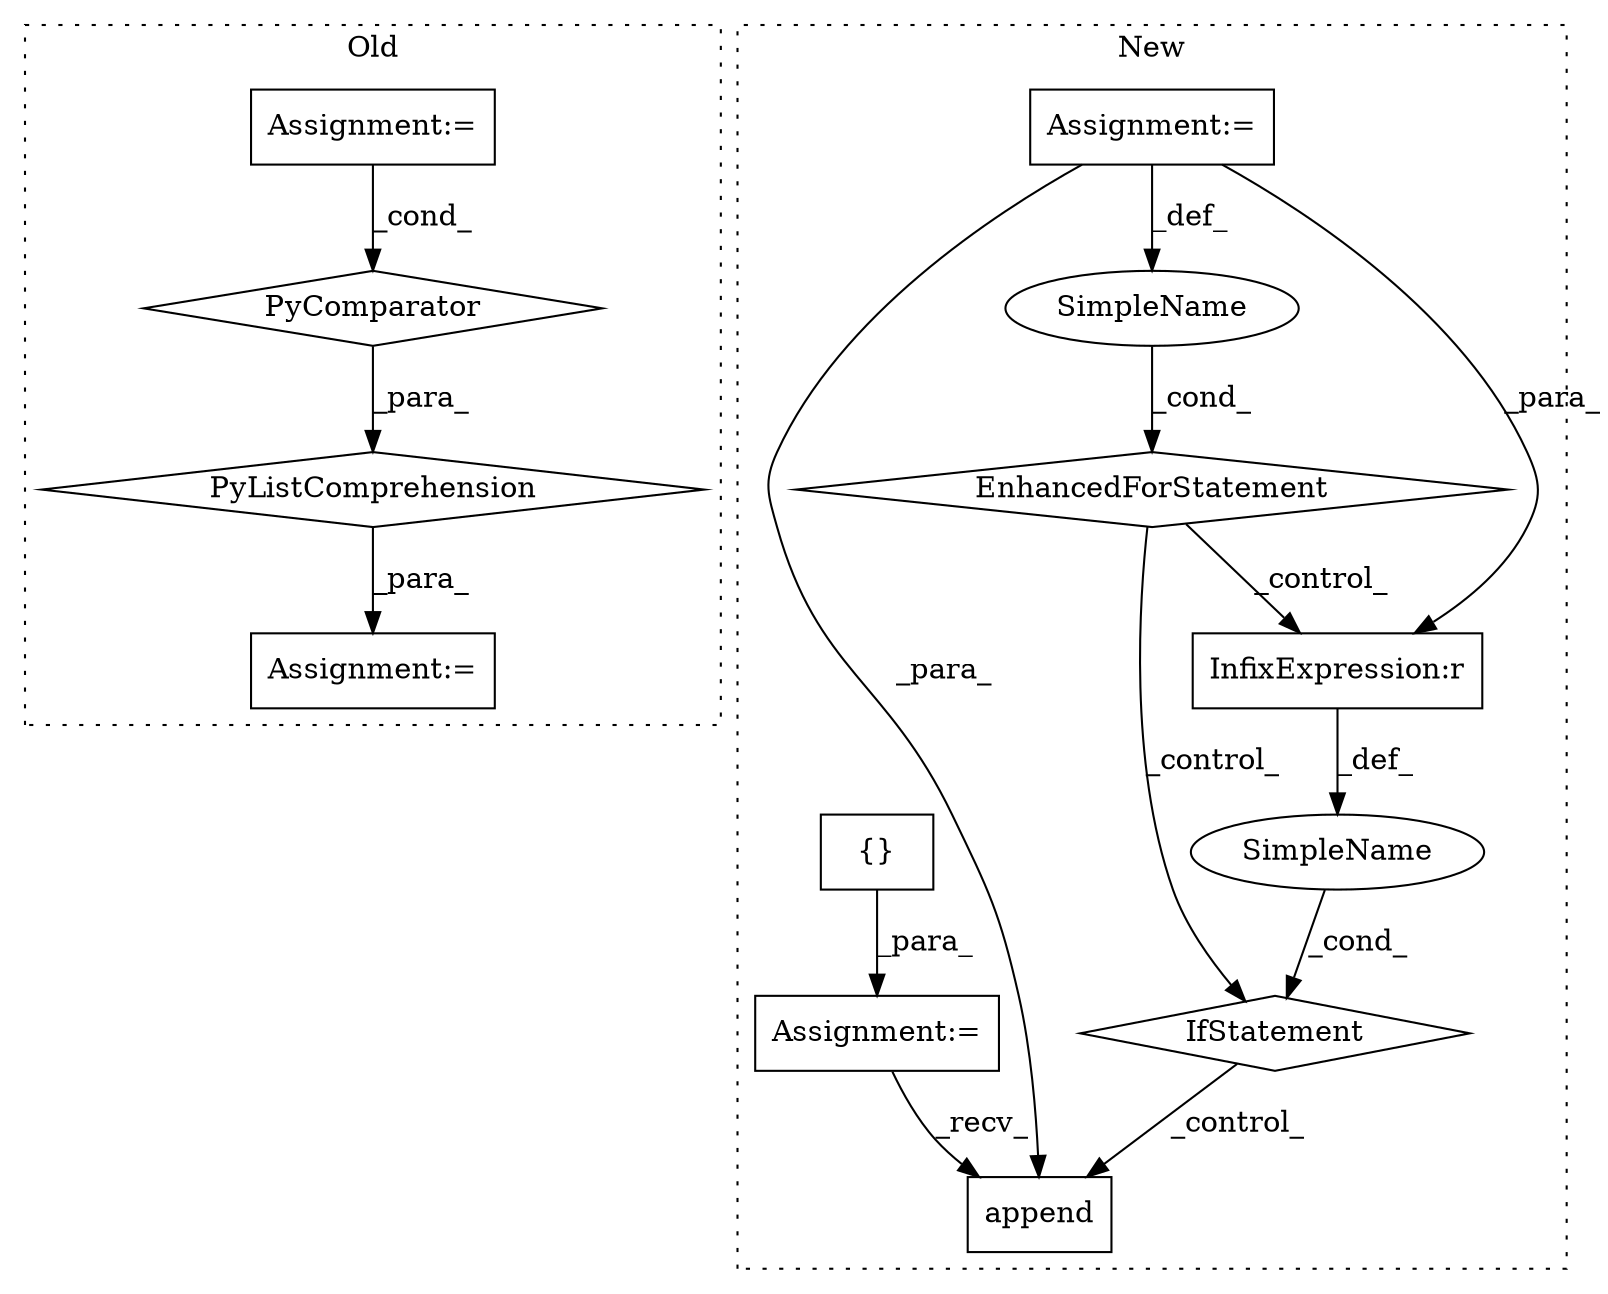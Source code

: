 digraph G {
subgraph cluster0 {
1 [label="PyListComprehension" a="109" s="41772" l="139" shape="diamond"];
3 [label="PyComparator" a="113" s="41876" l="27" shape="diamond"];
4 [label="Assignment:=" a="7" s="41328" l="1" shape="box"];
5 [label="Assignment:=" a="7" s="41756" l="16" shape="box"];
label = "Old";
style="dotted";
}
subgraph cluster1 {
2 [label="IfStatement" a="25" s="42194,42268" l="4,2" shape="diamond"];
6 [label="Assignment:=" a="7" s="42078,42184" l="65,2" shape="box"];
7 [label="EnhancedForStatement" a="70" s="42078,42184" l="65,2" shape="diamond"];
8 [label="append" a="32" s="42383,42393" l="7,1" shape="box"];
9 [label="Assignment:=" a="7" s="42060" l="1" shape="box"];
10 [label="{}" a="4" s="42070" l="2" shape="box"];
11 [label="SimpleName" a="42" s="" l="" shape="ellipse"];
12 [label="InfixExpression:r" a="27" s="42225" l="4" shape="box"];
13 [label="SimpleName" a="42" s="42147" l="3" shape="ellipse"];
label = "New";
style="dotted";
}
1 -> 5 [label="_para_"];
2 -> 8 [label="_control_"];
3 -> 1 [label="_para_"];
4 -> 3 [label="_cond_"];
6 -> 12 [label="_para_"];
6 -> 13 [label="_def_"];
6 -> 8 [label="_para_"];
7 -> 12 [label="_control_"];
7 -> 2 [label="_control_"];
9 -> 8 [label="_recv_"];
10 -> 9 [label="_para_"];
11 -> 2 [label="_cond_"];
12 -> 11 [label="_def_"];
13 -> 7 [label="_cond_"];
}
